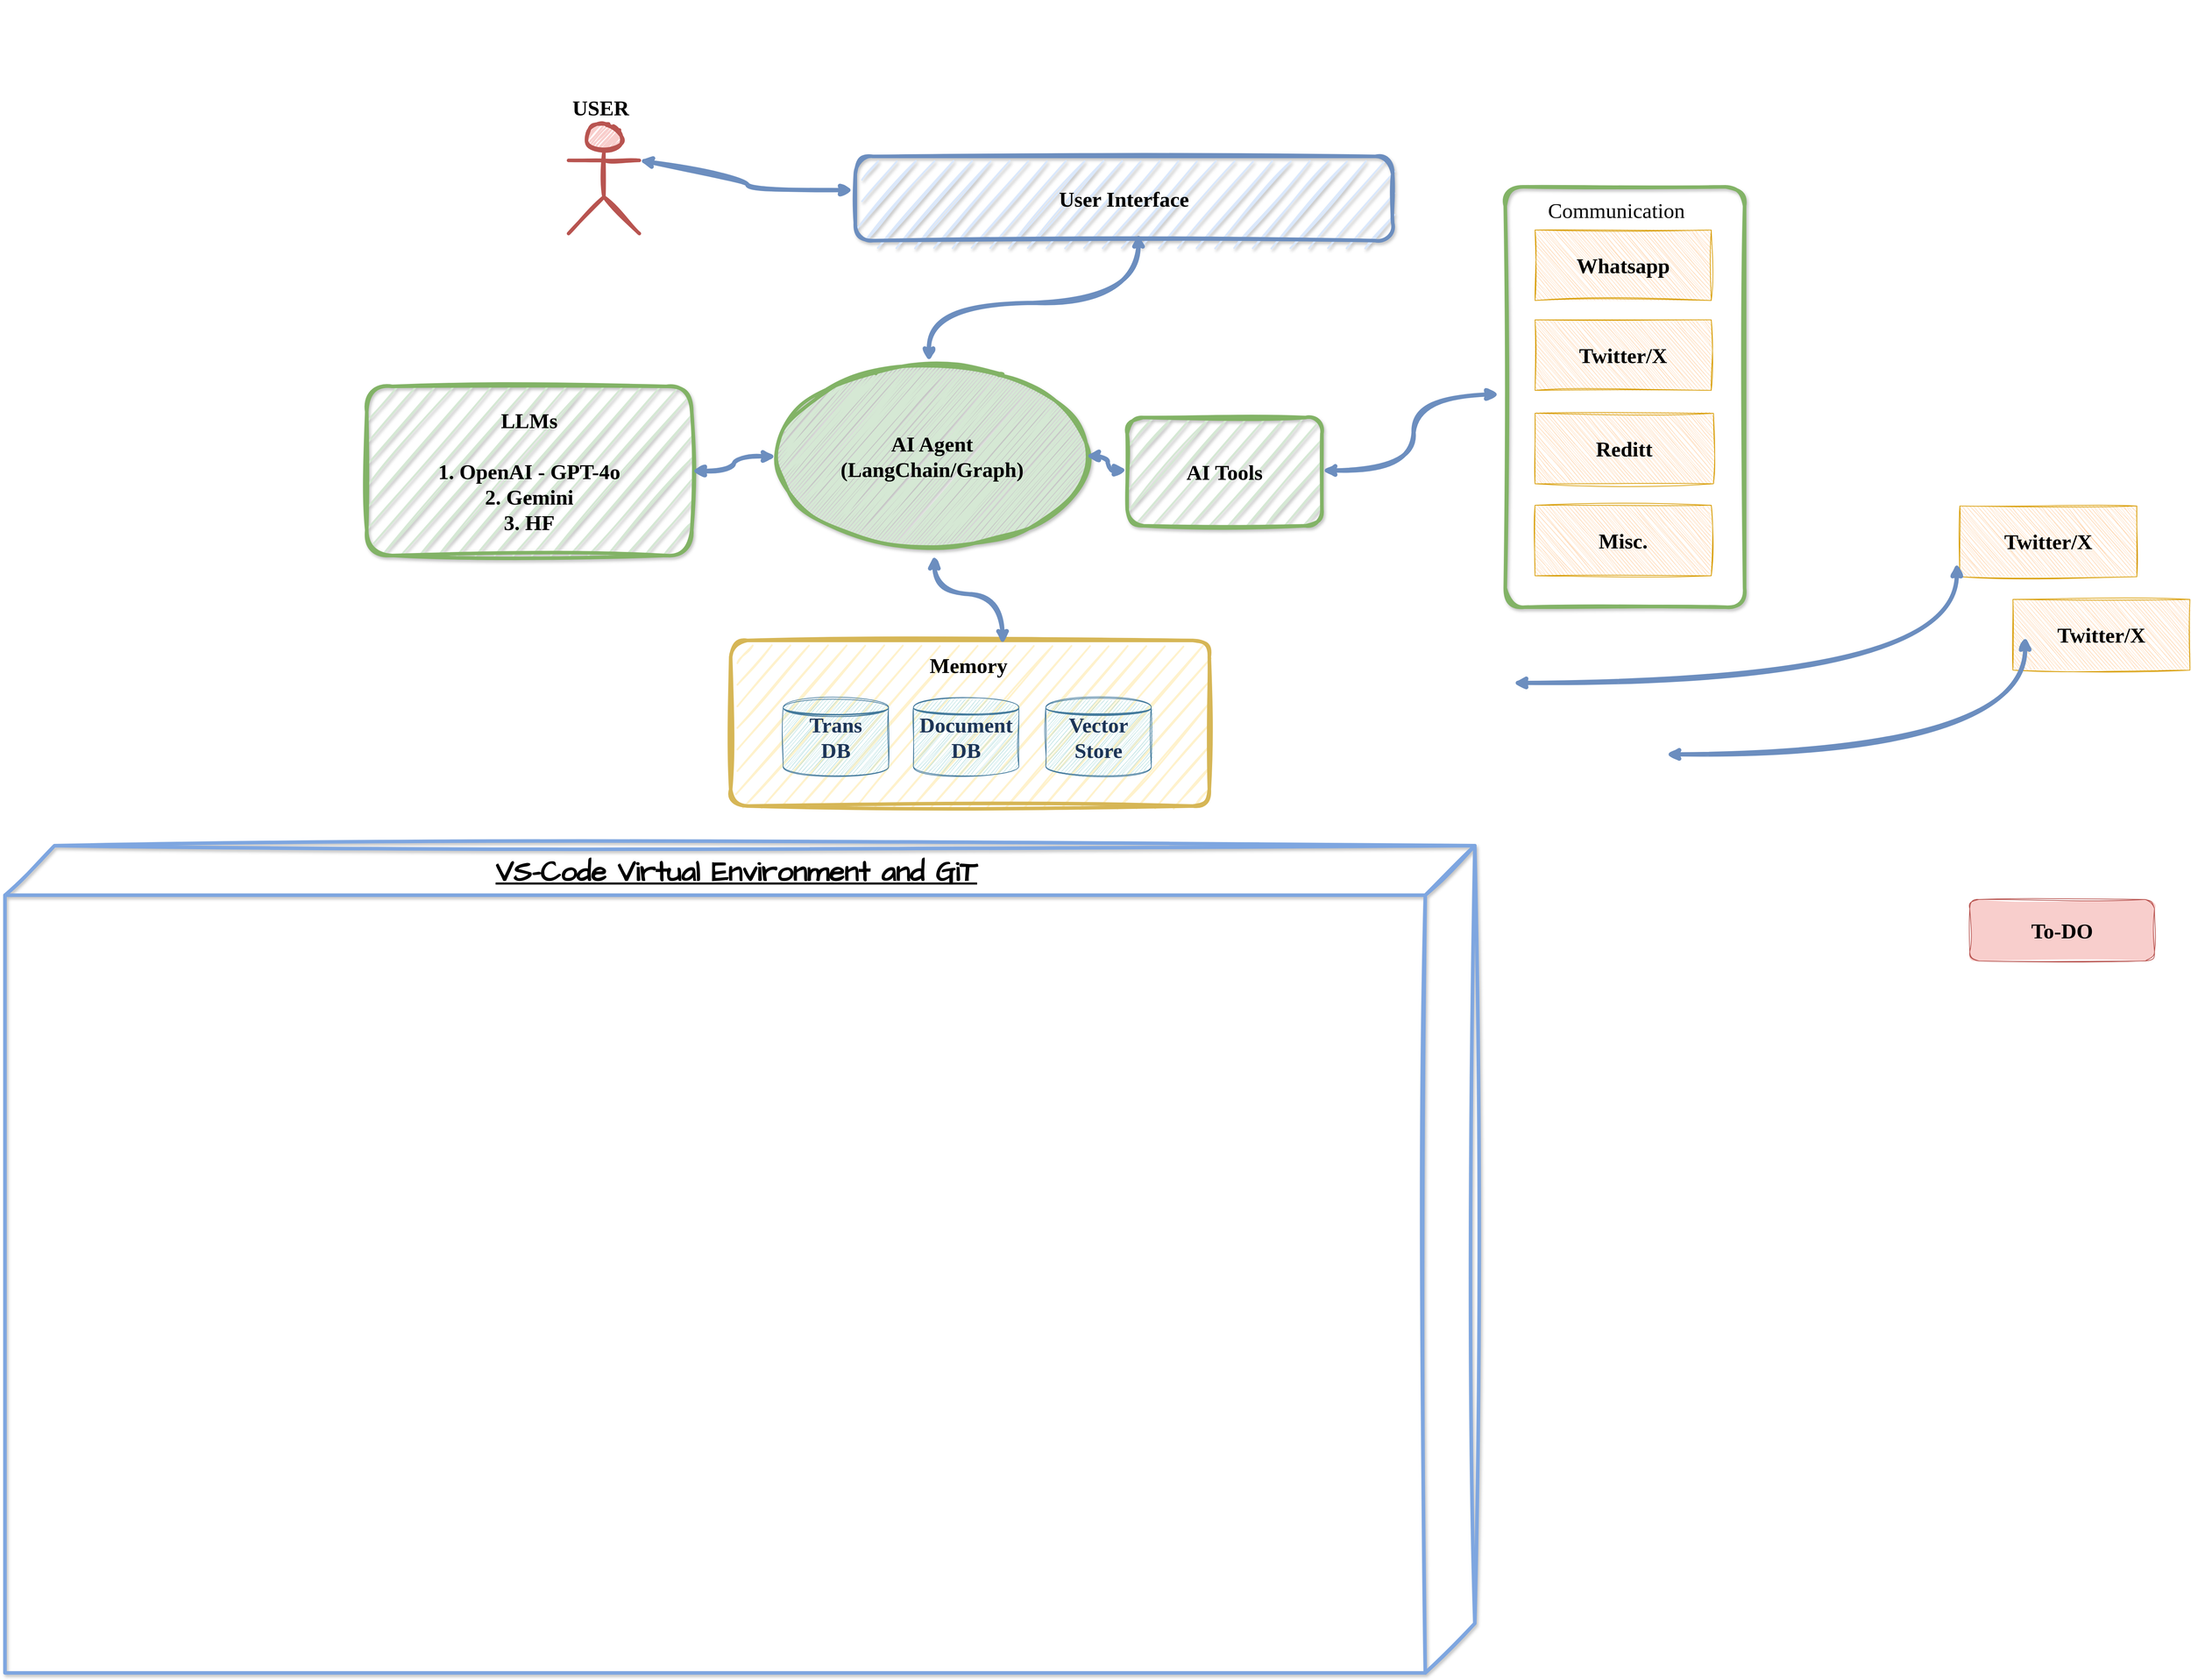 <mxfile version="26.1.3">
  <diagram name="Page-1" id="c7558073-3199-34d8-9f00-42111426c3f3">
    <mxGraphModel dx="3770" dy="2567" grid="0" gridSize="10" guides="0" tooltips="1" connect="0" arrows="1" fold="1" page="1" pageScale="1" pageWidth="850" pageHeight="1100" background="none" math="0" shadow="0" adaptiveColors="auto">
      <root>
        <object label="" id="0">
          <mxCell />
        </object>
        <mxCell id="1" parent="0" />
        <mxCell id="TeiEiH09iCQTftUvuPfI-24" value="User Interface" style="text;html=1;align=center;verticalAlign=middle;whiteSpace=wrap;rounded=1;fontFamily=Comic Sans MS;fontSize=30;fontStyle=1;fillColor=#dae8fc;strokeColor=#6c8ebf;fillStyle=auto;shadow=1;labelBackgroundColor=none;arcSize=21;strokeWidth=5;sketch=1;curveFitting=1;jiggle=2;" parent="1" vertex="1">
          <mxGeometry x="813" y="137" width="759" height="119" as="geometry" />
        </mxCell>
        <mxCell id="TeiEiH09iCQTftUvuPfI-31" value="&lt;div&gt;&lt;font&gt;LLMs&lt;/font&gt;&lt;/div&gt;&lt;div&gt;&lt;br&gt;&lt;/div&gt;&lt;div&gt;1. OpenAI - GPT-4o&lt;/div&gt;&lt;div&gt;2. Gemini&lt;/div&gt;&lt;div&gt;3. HF&lt;br&gt;&lt;/div&gt;" style="text;html=1;align=center;verticalAlign=middle;whiteSpace=wrap;rounded=1;fontFamily=Comic Sans MS;fontSize=30;fontStyle=1;fillColor=#d5e8d4;strokeColor=#82b366;fillStyle=auto;shadow=1;labelBackgroundColor=none;sketch=1;curveFitting=1;jiggle=2;strokeWidth=5;imageAspect=1;snapToPoint=0;fixDash=0;metaEdit=1;movableLabel=0;resizeWidth=0;resizeHeight=0;sketchStyle=rough;" parent="1" vertex="1">
          <mxGeometry x="123" y="462" width="459" height="239" as="geometry" />
        </mxCell>
        <mxCell id="TeiEiH09iCQTftUvuPfI-46" value="To-DO" style="text;html=1;align=center;verticalAlign=middle;whiteSpace=wrap;rounded=1;fontFamily=Comic Sans MS;fontSize=30;fontStyle=1;fillColor=#f8cecc;strokeColor=#b85450;fillStyle=solid;shadow=0;labelBackgroundColor=none;sketch=1;curveFitting=1;jiggle=2;glass=0;" parent="1" vertex="1">
          <mxGeometry x="2387" y="1187" width="261" height="87" as="geometry" />
        </mxCell>
        <mxCell id="BFHTQyS8qlT6twQpDue1-9" value="" style="endArrow=classic;startArrow=classic;endFill=1;startFill=1;html=1;rounded=0;sketch=1;hachureGap=4;jiggle=2;curveFitting=1;fontFamily=Comic Sans MS;strokeWidth=6;fillColor=#dae8fc;strokeColor=#6c8ebf;flowAnimation=0;snapToPoint=1;arcSize=50;backgroundOutline=1;sketchStyle=rough;edgeStyle=orthogonalEdgeStyle;curved=1;fontSize=30;" edge="1" parent="1" source="TeiEiH09iCQTftUvuPfI-31" target="D7hKkzI2UtDsNL6RZgkP-2">
          <mxGeometry width="160" relative="1" as="geometry">
            <mxPoint x="1006" y="859" as="sourcePoint" />
            <mxPoint x="1119" y="628" as="targetPoint" />
          </mxGeometry>
        </mxCell>
        <mxCell id="BFHTQyS8qlT6twQpDue1-16" value="" style="endArrow=classic;startArrow=classic;endFill=1;startFill=1;html=1;rounded=0;sketch=1;hachureGap=4;jiggle=2;curveFitting=1;fontFamily=Comic Sans MS;strokeWidth=6;fillColor=#dae8fc;strokeColor=#6c8ebf;flowAnimation=0;exitX=0.527;exitY=0.913;exitDx=0;exitDy=0;exitPerimeter=0;snapToPoint=1;arcSize=50;backgroundOutline=1;sketchStyle=rough;edgeStyle=orthogonalEdgeStyle;curved=1;entryX=0.49;entryY=-0.019;entryDx=0;entryDy=0;entryPerimeter=0;fontSize=30;" edge="1" parent="1" source="TeiEiH09iCQTftUvuPfI-24" target="D7hKkzI2UtDsNL6RZgkP-2">
          <mxGeometry width="160" relative="1" as="geometry">
            <mxPoint x="679" y="687" as="sourcePoint" />
            <mxPoint x="1448" y="419" as="targetPoint" />
          </mxGeometry>
        </mxCell>
        <mxCell id="BFHTQyS8qlT6twQpDue1-26" value="&lt;b&gt;&lt;font&gt;Twitter/X&lt;/font&gt;&lt;/b&gt;" style="whiteSpace=wrap;html=1;rounded=0;arcSize=50;align=center;verticalAlign=middle;strokeWidth=1;autosize=1;spacing=4;treeFolding=1;treeMoving=1;newEdgeStyle={&quot;edgeStyle&quot;:&quot;entityRelationEdgeStyle&quot;,&quot;startArrow&quot;:&quot;none&quot;,&quot;endArrow&quot;:&quot;none&quot;,&quot;segment&quot;:10,&quot;curved&quot;:1,&quot;sourcePerimeterSpacing&quot;:0,&quot;targetPerimeterSpacing&quot;:0};hachureGap=4;fontFamily=Comic Sans MS;fillColor=#FFCE9F;strokeColor=#d79b00;shadow=0;aspect=fixed;flipV=1;fontSize=30;sketch=1;curveFitting=1;jiggle=2;" vertex="1" parent="1">
          <mxGeometry x="2373" y="631" width="250" height="100" as="geometry" />
        </mxCell>
        <mxCell id="BFHTQyS8qlT6twQpDue1-27" value="" style="endArrow=classic;startArrow=classic;endFill=1;startFill=1;html=1;rounded=0;sketch=1;hachureGap=4;jiggle=2;curveFitting=1;fontFamily=Comic Sans MS;strokeWidth=6;fillColor=#dae8fc;strokeColor=#6c8ebf;flowAnimation=0;snapToPoint=1;arcSize=50;backgroundOutline=1;sketchStyle=rough;edgeStyle=orthogonalEdgeStyle;curved=1;exitX=0.961;exitY=0.713;exitDx=0;exitDy=0;exitPerimeter=0;entryX=-0.017;entryY=0.194;entryDx=0;entryDy=0;entryPerimeter=0;fontSize=30;" edge="1" parent="1" target="BFHTQyS8qlT6twQpDue1-26">
          <mxGeometry width="160" relative="1" as="geometry">
            <mxPoint x="1742" y="881" as="sourcePoint" />
            <mxPoint x="2244.765" y="689.704" as="targetPoint" />
          </mxGeometry>
        </mxCell>
        <mxCell id="BFHTQyS8qlT6twQpDue1-29" value="&lt;b&gt;&lt;font&gt;Twitter/X&lt;/font&gt;&lt;/b&gt;" style="whiteSpace=wrap;html=1;rounded=0;arcSize=50;align=center;verticalAlign=middle;strokeWidth=1;autosize=1;spacing=4;treeFolding=1;treeMoving=1;newEdgeStyle={&quot;edgeStyle&quot;:&quot;entityRelationEdgeStyle&quot;,&quot;startArrow&quot;:&quot;none&quot;,&quot;endArrow&quot;:&quot;none&quot;,&quot;segment&quot;:10,&quot;curved&quot;:1,&quot;sourcePerimeterSpacing&quot;:0,&quot;targetPerimeterSpacing&quot;:0};hachureGap=4;fontFamily=Comic Sans MS;fillColor=#FFCE9F;strokeColor=#d79b00;shadow=0;aspect=fixed;flipV=1;fontSize=30;sketch=1;curveFitting=1;jiggle=2;" vertex="1" parent="1">
          <mxGeometry x="2448" y="763" width="250" height="100" as="geometry" />
        </mxCell>
        <mxCell id="BFHTQyS8qlT6twQpDue1-30" value="" style="endArrow=classic;startArrow=classic;endFill=1;startFill=1;html=1;rounded=0;sketch=1;hachureGap=4;jiggle=2;curveFitting=1;fontFamily=Comic Sans MS;strokeWidth=6;fillColor=#dae8fc;strokeColor=#6c8ebf;flowAnimation=0;snapToPoint=1;arcSize=50;backgroundOutline=1;sketchStyle=rough;edgeStyle=orthogonalEdgeStyle;curved=1;exitX=0.961;exitY=0.713;exitDx=0;exitDy=0;exitPerimeter=0;entryX=0.069;entryY=0.476;entryDx=0;entryDy=0;entryPerimeter=0;fontSize=30;" edge="1" parent="1" target="BFHTQyS8qlT6twQpDue1-29">
          <mxGeometry width="160" relative="1" as="geometry">
            <mxPoint x="1958" y="982" as="sourcePoint" />
            <mxPoint x="2893" y="922" as="targetPoint" />
          </mxGeometry>
        </mxCell>
        <mxCell id="BFHTQyS8qlT6twQpDue1-33" value="&lt;font&gt;USER&lt;/font&gt;" style="shape=umlActor;verticalLabelPosition=bottom;verticalAlign=top;html=1;sketch=1;hachureGap=4;jiggle=2;curveFitting=1;fontFamily=Comic Sans MS;strokeWidth=5;fillColor=#f8cecc;strokeColor=#b85450;fixDash=0;movableLabel=1;fontStyle=1;fontSize=30;" vertex="1" parent="1">
          <mxGeometry x="408" y="91" width="100" height="155" as="geometry">
            <mxPoint x="-5" y="-202" as="offset" />
          </mxGeometry>
        </mxCell>
        <mxCell id="BFHTQyS8qlT6twQpDue1-34" value="" style="endArrow=classic;startArrow=classic;endFill=1;startFill=1;html=1;rounded=0;sketch=1;hachureGap=4;jiggle=2;curveFitting=1;fontFamily=Comic Sans MS;strokeWidth=6;fillColor=#dae8fc;strokeColor=#6c8ebf;flowAnimation=0;exitX=-0.004;exitY=0.4;exitDx=0;exitDy=0;exitPerimeter=0;snapToPoint=1;arcSize=50;backgroundOutline=1;sketchStyle=rough;edgeStyle=orthogonalEdgeStyle;curved=1;fontSize=30;" edge="1" parent="1" source="TeiEiH09iCQTftUvuPfI-24" target="BFHTQyS8qlT6twQpDue1-33">
          <mxGeometry width="160" relative="1" as="geometry">
            <mxPoint x="1020" y="215" as="sourcePoint" />
            <mxPoint x="928" y="377" as="targetPoint" />
          </mxGeometry>
        </mxCell>
        <mxCell id="BFHTQyS8qlT6twQpDue1-35" value="&lt;div align=&quot;center&quot;&gt;&lt;b&gt;&lt;font style=&quot;font-size: 40px;&quot;&gt;VS-Code Virtual Environment and GiT&lt;/font&gt;&lt;/b&gt;&lt;/div&gt;" style="verticalAlign=top;align=center;spacingTop=8;spacingLeft=2;spacingRight=12;shape=cube;size=70;direction=south;fontStyle=4;html=1;whiteSpace=wrap;sketch=1;hachureGap=4;jiggle=2;curveFitting=1;fontFamily=Architects Daughter;fontSource=https%3A%2F%2Ffonts.googleapis.com%2Fcss%3Ffamily%3DArchitects%2BDaughter;fillColor=none;fontSize=30;strokeWidth=5;strokeColor=#7EA6E0;shadow=1;perimeterSpacing=0;noLabel=0;container=0;metaEdit=1;movableLabel=0;treeFolding=0;sketchStyle=rough;" vertex="1" parent="1">
          <mxGeometry x="-388" y="1111" width="2076" height="1169" as="geometry" />
        </mxCell>
        <object label="Memory" id="BFHTQyS8qlT6twQpDue1-8">
          <mxCell style="text;html=1;align=center;verticalAlign=middle;whiteSpace=wrap;rounded=1;fontFamily=Comic Sans MS;fontSize=30;fontStyle=1;fillColor=#fff2cc;strokeColor=#d6b656;fillStyle=auto;shadow=0;labelBackgroundColor=none;sketch=1;curveFitting=1;jiggle=2;imageVerticalAlign=middle;imageAlign=left;arcSize=10;snapToPoint=0;metaEdit=1;backgroundOutline=1;movableLabel=1;sketchStyle=rough;shadowOpacity=50;gradientColor=none;strokeWidth=5;" vertex="1" parent="1">
            <mxGeometry x="637" y="821" width="676" height="234" as="geometry">
              <mxPoint x="-2" y="-82" as="offset" />
            </mxGeometry>
          </mxCell>
        </object>
        <mxCell id="BFHTQyS8qlT6twQpDue1-31" value="" style="group;fontFamily=Comic Sans MS;fontSize=30;" vertex="1" connectable="0" parent="1">
          <mxGeometry x="711" y="901" width="520" height="113" as="geometry" />
        </mxCell>
        <mxCell id="TeiEiH09iCQTftUvuPfI-38" value="" style="group;rounded=0;labelBackgroundColor=none;fontColor=#1D3557;sketch=1;curveFitting=1;jiggle=2;fontSize=30;fontStyle=1;fontFamily=Comic Sans MS;" parent="BFHTQyS8qlT6twQpDue1-31" vertex="1" connectable="0">
          <mxGeometry width="149" height="113" as="geometry" />
        </mxCell>
        <mxCell id="TeiEiH09iCQTftUvuPfI-33" value="" style="shape=datastore;whiteSpace=wrap;html=1;hachureGap=4;strokeColor=#457B9D;fontFamily=Comic Sans MS;fontColor=#1D3557;fillColor=#A8DADC;labelBackgroundColor=none;sketch=1;curveFitting=1;jiggle=2;rounded=0;fontSize=30;fontStyle=1" parent="TeiEiH09iCQTftUvuPfI-38" vertex="1">
          <mxGeometry y="1.123" width="149" height="110.755" as="geometry" />
        </mxCell>
        <mxCell id="TeiEiH09iCQTftUvuPfI-37" value="Trans DB" style="text;html=1;align=center;verticalAlign=middle;whiteSpace=wrap;rounded=0;fontFamily=Comic Sans MS;strokeColor=none;fontSize=30;fontStyle=1;labelBackgroundColor=none;fontColor=#1D3557;sketch=1;curveFitting=1;jiggle=2;" parent="TeiEiH09iCQTftUvuPfI-38" vertex="1">
          <mxGeometry x="31.368" y="5.987" width="87.047" height="101.026" as="geometry" />
        </mxCell>
        <mxCell id="BFHTQyS8qlT6twQpDue1-17" value="" style="group;rounded=0;labelBackgroundColor=none;fontColor=#1D3557;sketch=1;curveFitting=1;jiggle=2;fontSize=30;fontStyle=1;fontFamily=Comic Sans MS;" vertex="1" connectable="0" parent="BFHTQyS8qlT6twQpDue1-31">
          <mxGeometry x="184" width="149" height="113" as="geometry" />
        </mxCell>
        <mxCell id="BFHTQyS8qlT6twQpDue1-18" value="" style="shape=datastore;whiteSpace=wrap;html=1;hachureGap=4;strokeColor=#457B9D;fontFamily=Comic Sans MS;fontColor=#1D3557;fillColor=#A8DADC;labelBackgroundColor=none;sketch=1;curveFitting=1;jiggle=2;rounded=0;fontSize=30;fontStyle=1" vertex="1" parent="BFHTQyS8qlT6twQpDue1-17">
          <mxGeometry y="1.123" width="149" height="110.755" as="geometry" />
        </mxCell>
        <mxCell id="BFHTQyS8qlT6twQpDue1-19" value="&lt;div&gt;Document&lt;/div&gt;&lt;div&gt;DB&lt;/div&gt;" style="text;html=1;align=center;verticalAlign=middle;whiteSpace=wrap;rounded=0;fontFamily=Comic Sans MS;strokeColor=none;fontSize=30;fontStyle=1;labelBackgroundColor=none;fontColor=#1D3557;sketch=1;curveFitting=1;jiggle=2;" vertex="1" parent="BFHTQyS8qlT6twQpDue1-17">
          <mxGeometry x="31.368" y="5.987" width="87.047" height="101.026" as="geometry" />
        </mxCell>
        <mxCell id="BFHTQyS8qlT6twQpDue1-20" value="" style="group;rounded=0;labelBackgroundColor=none;fontColor=#1D3557;sketch=1;curveFitting=1;jiggle=2;fontSize=30;fontStyle=1;fontFamily=Comic Sans MS;" vertex="1" connectable="0" parent="BFHTQyS8qlT6twQpDue1-31">
          <mxGeometry x="371" width="149" height="113" as="geometry" />
        </mxCell>
        <mxCell id="BFHTQyS8qlT6twQpDue1-21" value="" style="shape=datastore;whiteSpace=wrap;html=1;hachureGap=4;strokeColor=#457B9D;fontFamily=Comic Sans MS;fontColor=#1D3557;fillColor=#A8DADC;labelBackgroundColor=none;sketch=1;curveFitting=1;jiggle=2;rounded=0;fontSize=30;fontStyle=1" vertex="1" parent="BFHTQyS8qlT6twQpDue1-20">
          <mxGeometry y="1.123" width="149" height="110.755" as="geometry" />
        </mxCell>
        <mxCell id="BFHTQyS8qlT6twQpDue1-22" value="Vector Store" style="text;html=1;align=center;verticalAlign=middle;whiteSpace=wrap;rounded=0;fontFamily=Comic Sans MS;strokeColor=none;fontSize=30;fontStyle=1;labelBackgroundColor=none;fontColor=#1D3557;sketch=1;curveFitting=1;jiggle=2;" vertex="1" parent="BFHTQyS8qlT6twQpDue1-20">
          <mxGeometry x="31.368" y="5.987" width="87.047" height="101.026" as="geometry" />
        </mxCell>
        <mxCell id="D7hKkzI2UtDsNL6RZgkP-2" value="&lt;div&gt;&lt;font&gt;&lt;b&gt;&lt;font&gt;AI Agent&lt;/font&gt;&lt;/b&gt;&lt;/font&gt;&lt;/div&gt;&lt;div&gt;&lt;font&gt;&lt;b&gt;&lt;font&gt;(LangChain/Graph)&lt;/font&gt;&lt;/b&gt;&lt;/font&gt;&lt;br&gt;&lt;/div&gt;" style="ellipse;whiteSpace=wrap;html=1;align=center;newEdgeStyle={&quot;edgeStyle&quot;:&quot;entityRelationEdgeStyle&quot;,&quot;startArrow&quot;:&quot;none&quot;,&quot;endArrow&quot;:&quot;none&quot;,&quot;segment&quot;:10,&quot;curved&quot;:1,&quot;sourcePerimeterSpacing&quot;:0,&quot;targetPerimeterSpacing&quot;:0};treeFolding=1;treeMoving=1;sketch=1;hachureGap=4;jiggle=2;curveFitting=1;fontFamily=Comic Sans MS;fillColor=#d5e8d4;strokeColor=light-dark(#82B366,#EDEDED);shadow=1;labelBackgroundColor=none;labelBorderColor=none;strokeWidth=5;fontSize=30;perimeter=rectanglePerimeter;fillStyle=auto;" parent="1" vertex="1">
          <mxGeometry x="701" y="432" width="441" height="258" as="geometry" />
        </mxCell>
        <mxCell id="BFHTQyS8qlT6twQpDue1-10" value="" style="endArrow=classic;startArrow=classic;endFill=1;startFill=1;html=1;rounded=0;sketch=1;hachureGap=4;jiggle=2;curveFitting=1;fontFamily=Comic Sans MS;strokeWidth=6;fillColor=#dae8fc;strokeColor=#6c8ebf;flowAnimation=0;exitX=0.992;exitY=0.497;exitDx=0;exitDy=0;exitPerimeter=0;snapToPoint=1;arcSize=50;backgroundOutline=1;sketchStyle=rough;entryX=-0.001;entryY=0.486;entryDx=0;entryDy=0;entryPerimeter=0;edgeStyle=orthogonalEdgeStyle;curved=1;fontSize=30;" edge="1" parent="1" source="D7hKkzI2UtDsNL6RZgkP-2" target="TeiEiH09iCQTftUvuPfI-40">
          <mxGeometry width="160" relative="1" as="geometry">
            <mxPoint x="869" y="911" as="sourcePoint" />
            <mxPoint x="1086" y="688" as="targetPoint" />
          </mxGeometry>
        </mxCell>
        <object label="&lt;font&gt;AI Tools&lt;/font&gt;" id="TeiEiH09iCQTftUvuPfI-40">
          <mxCell style="text;html=1;align=center;verticalAlign=middle;whiteSpace=wrap;rounded=1;fontFamily=Comic Sans MS;fontSize=30;fontStyle=1;fillColor=#d5e8d4;strokeColor=#82b366;fillStyle=auto;shadow=1;labelBackgroundColor=none;strokeWidth=5;sketch=1;curveFitting=1;jiggle=2;imageAspect=1;snapToPoint=0;fixDash=0;metaEdit=1;movableLabel=0;resizeWidth=0;resizeHeight=0;sketchStyle=rough;arcSize=15;" parent="1" vertex="1">
            <mxGeometry x="1197" y="506" width="275" height="153" as="geometry" />
          </mxCell>
        </object>
        <mxCell id="BFHTQyS8qlT6twQpDue1-7" value="" style="endArrow=classic;startArrow=classic;endFill=1;startFill=1;html=1;rounded=0;sketch=1;hachureGap=4;jiggle=2;curveFitting=1;fontFamily=Comic Sans MS;strokeWidth=6;fillColor=#dae8fc;strokeColor=#6c8ebf;flowAnimation=0;exitX=0.568;exitY=0.024;exitDx=0;exitDy=0;exitPerimeter=0;snapToPoint=1;arcSize=50;backgroundOutline=1;sketchStyle=rough;entryX=0.507;entryY=1.041;entryDx=0;entryDy=0;entryPerimeter=0;edgeStyle=orthogonalEdgeStyle;curved=1;fontSize=30;" edge="1" parent="1" source="BFHTQyS8qlT6twQpDue1-8" target="D7hKkzI2UtDsNL6RZgkP-2">
          <mxGeometry width="160" relative="1" as="geometry">
            <mxPoint x="799.216" y="965.238" as="sourcePoint" />
            <mxPoint x="829" y="811" as="targetPoint" />
          </mxGeometry>
        </mxCell>
        <mxCell id="BFHTQyS8qlT6twQpDue1-40" value="" style="group" vertex="1" connectable="0" parent="1">
          <mxGeometry x="1722" y="-84" width="338" height="813.58" as="geometry" />
        </mxCell>
        <mxCell id="BFHTQyS8qlT6twQpDue1-24" value="&lt;b&gt;Misc.&lt;/b&gt;" style="whiteSpace=wrap;html=1;rounded=0;arcSize=50;align=center;verticalAlign=middle;strokeWidth=1;autosize=1;spacing=4;treeFolding=1;treeMoving=1;newEdgeStyle={&quot;edgeStyle&quot;:&quot;entityRelationEdgeStyle&quot;,&quot;startArrow&quot;:&quot;none&quot;,&quot;endArrow&quot;:&quot;none&quot;,&quot;segment&quot;:10,&quot;curved&quot;:1,&quot;sourcePerimeterSpacing&quot;:0,&quot;targetPerimeterSpacing&quot;:0};hachureGap=4;fontFamily=Comic Sans MS;fillColor=#FFCE9F;strokeColor=#d79b00;shadow=0;aspect=fixed;flipV=1;fontSize=30;sketch=1;curveFitting=1;jiggle=2;rotatable=0;" vertex="1" parent="BFHTQyS8qlT6twQpDue1-40">
          <mxGeometry x="51" y="713.997" width="248.958" height="99.583" as="geometry" />
        </mxCell>
        <mxCell id="BFHTQyS8qlT6twQpDue1-12" value="&lt;font&gt;Reditt&lt;/font&gt;" style="whiteSpace=wrap;html=1;rounded=0;arcSize=50;align=center;verticalAlign=middle;strokeWidth=1;autosize=1;spacing=4;treeFolding=1;treeMoving=1;newEdgeStyle={&quot;edgeStyle&quot;:&quot;entityRelationEdgeStyle&quot;,&quot;startArrow&quot;:&quot;none&quot;,&quot;endArrow&quot;:&quot;none&quot;,&quot;segment&quot;:10,&quot;curved&quot;:1,&quot;sourcePerimeterSpacing&quot;:0,&quot;targetPerimeterSpacing&quot;:0};hachureGap=4;fontFamily=Comic Sans MS;fillColor=#FFCE9F;strokeColor=#d79b00;shadow=0;fontStyle=1;flipV=1;fontSize=30;sketch=1;curveFitting=1;jiggle=2;" vertex="1" parent="BFHTQyS8qlT6twQpDue1-40">
          <mxGeometry x="51" y="583.996" width="252" height="99.583" as="geometry" />
        </mxCell>
        <mxCell id="D7hKkzI2UtDsNL6RZgkP-3" value="&lt;b&gt;&lt;font&gt;&lt;font&gt;Whatsapp&lt;/font&gt;&lt;/font&gt;&lt;/b&gt;" style="whiteSpace=wrap;html=1;rounded=0;arcSize=50;align=center;verticalAlign=middle;strokeWidth=1;autosize=1;spacing=4;treeFolding=1;treeMoving=1;newEdgeStyle={&quot;edgeStyle&quot;:&quot;entityRelationEdgeStyle&quot;,&quot;startArrow&quot;:&quot;none&quot;,&quot;endArrow&quot;:&quot;none&quot;,&quot;segment&quot;:10,&quot;curved&quot;:1,&quot;sourcePerimeterSpacing&quot;:0,&quot;targetPerimeterSpacing&quot;:0};hachureGap=4;fontFamily=Comic Sans MS;fillColor=#FFCE9F;strokeColor=#d79b00;shadow=0;aspect=fixed;flipV=1;fontSize=30;sketch=1;curveFitting=1;jiggle=2;" parent="BFHTQyS8qlT6twQpDue1-40" vertex="1">
          <mxGeometry x="51" y="324.996" width="248.958" height="99.583" as="geometry" />
        </mxCell>
        <mxCell id="BFHTQyS8qlT6twQpDue1-11" value="&lt;b&gt;&lt;font&gt;Twitter/X&lt;/font&gt;&lt;/b&gt;" style="whiteSpace=wrap;html=1;rounded=0;arcSize=50;align=center;verticalAlign=middle;strokeWidth=1;autosize=1;spacing=4;treeFolding=1;treeMoving=1;newEdgeStyle={&quot;edgeStyle&quot;:&quot;entityRelationEdgeStyle&quot;,&quot;startArrow&quot;:&quot;none&quot;,&quot;endArrow&quot;:&quot;none&quot;,&quot;segment&quot;:10,&quot;curved&quot;:1,&quot;sourcePerimeterSpacing&quot;:0,&quot;targetPerimeterSpacing&quot;:0};hachureGap=4;fontFamily=Comic Sans MS;fillColor=#FFCE9F;strokeColor=#d79b00;shadow=0;aspect=fixed;flipV=1;fontSize=30;sketch=1;curveFitting=1;jiggle=2;" vertex="1" parent="BFHTQyS8qlT6twQpDue1-40">
          <mxGeometry x="51" y="451.996" width="248.958" height="99.583" as="geometry" />
        </mxCell>
        <object label="Communication" id="BFHTQyS8qlT6twQpDue1-39">
          <mxCell style="whiteSpace=wrap;rounded=1;arcSize=8;align=center;verticalAlign=middle;strokeWidth=5;autosize=1;spacing=4;treeFolding=1;treeMoving=1;newEdgeStyle={&quot;edgeStyle&quot;:&quot;entityRelationEdgeStyle&quot;,&quot;startArrow&quot;:&quot;none&quot;,&quot;endArrow&quot;:&quot;none&quot;,&quot;segment&quot;:10,&quot;curved&quot;:1,&quot;sourcePerimeterSpacing&quot;:0,&quot;targetPerimeterSpacing&quot;:0};hachureGap=4;fontFamily=Comic Sans MS;fillColor=none;strokeColor=#82B366;shadow=1;flipV=1;fontSize=30;sketch=1;curveFitting=1;jiggle=2;labelBackgroundColor=none;textShadow=0;html=1;noLabel=0;labelPadding=0;metaEdit=1;movableLabel=1;" vertex="1" parent="BFHTQyS8qlT6twQpDue1-40">
            <mxGeometry x="9" y="264" width="338" height="594" as="geometry">
              <mxPoint x="-12" y="-264" as="offset" />
            </mxGeometry>
          </mxCell>
        </object>
        <mxCell id="BFHTQyS8qlT6twQpDue1-41" value="" style="endArrow=classic;startArrow=classic;endFill=1;startFill=1;html=1;rounded=0;sketch=1;hachureGap=4;jiggle=2;curveFitting=1;fontFamily=Comic Sans MS;strokeWidth=6;fillColor=#dae8fc;strokeColor=#6c8ebf;flowAnimation=0;snapToPoint=1;arcSize=50;backgroundOutline=1;sketchStyle=rough;edgeStyle=orthogonalEdgeStyle;curved=1;exitX=1.001;exitY=0.489;exitDx=0;exitDy=0;exitPerimeter=0;entryX=-0.025;entryY=0.506;entryDx=0;entryDy=0;entryPerimeter=0;fontSize=30;" edge="1" parent="1" source="TeiEiH09iCQTftUvuPfI-40" target="BFHTQyS8qlT6twQpDue1-39">
          <mxGeometry width="160" relative="1" as="geometry">
            <mxPoint x="1752" y="891" as="sourcePoint" />
            <mxPoint x="2379" y="722" as="targetPoint" />
          </mxGeometry>
        </mxCell>
      </root>
    </mxGraphModel>
  </diagram>
</mxfile>
